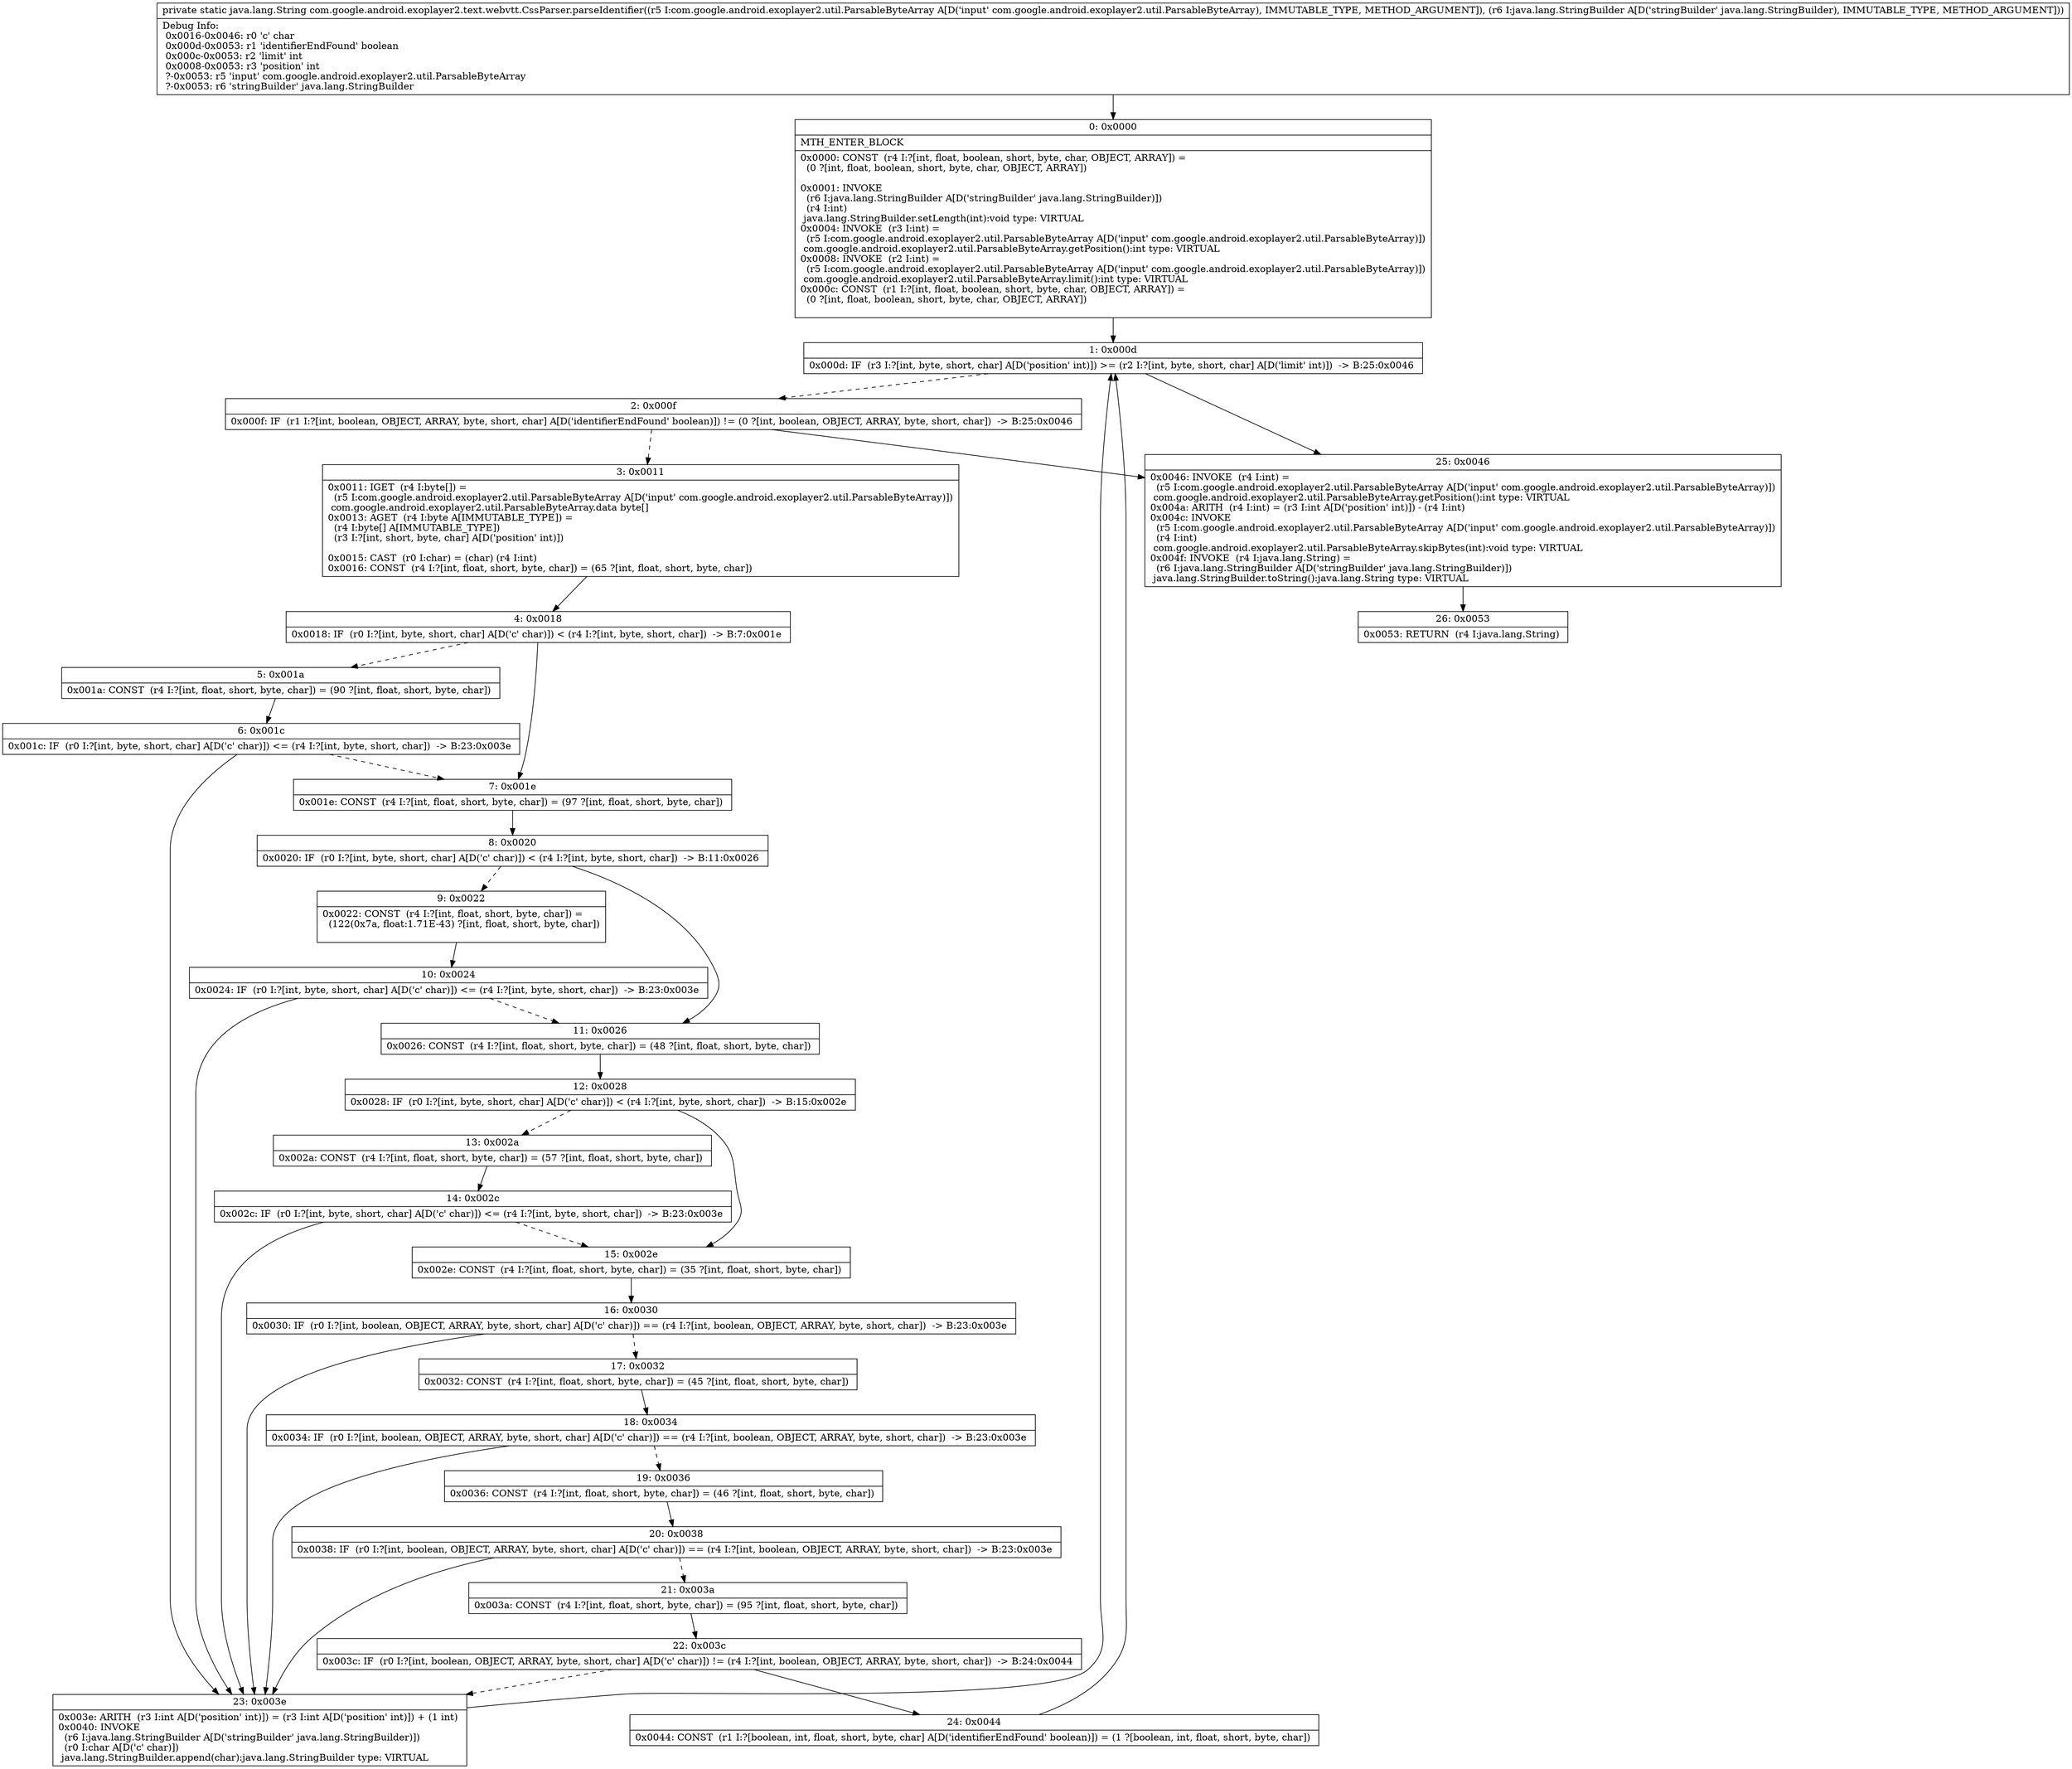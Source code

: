 digraph "CFG forcom.google.android.exoplayer2.text.webvtt.CssParser.parseIdentifier(Lcom\/google\/android\/exoplayer2\/util\/ParsableByteArray;Ljava\/lang\/StringBuilder;)Ljava\/lang\/String;" {
Node_0 [shape=record,label="{0\:\ 0x0000|MTH_ENTER_BLOCK\l|0x0000: CONST  (r4 I:?[int, float, boolean, short, byte, char, OBJECT, ARRAY]) = \l  (0 ?[int, float, boolean, short, byte, char, OBJECT, ARRAY])\l \l0x0001: INVOKE  \l  (r6 I:java.lang.StringBuilder A[D('stringBuilder' java.lang.StringBuilder)])\l  (r4 I:int)\l java.lang.StringBuilder.setLength(int):void type: VIRTUAL \l0x0004: INVOKE  (r3 I:int) = \l  (r5 I:com.google.android.exoplayer2.util.ParsableByteArray A[D('input' com.google.android.exoplayer2.util.ParsableByteArray)])\l com.google.android.exoplayer2.util.ParsableByteArray.getPosition():int type: VIRTUAL \l0x0008: INVOKE  (r2 I:int) = \l  (r5 I:com.google.android.exoplayer2.util.ParsableByteArray A[D('input' com.google.android.exoplayer2.util.ParsableByteArray)])\l com.google.android.exoplayer2.util.ParsableByteArray.limit():int type: VIRTUAL \l0x000c: CONST  (r1 I:?[int, float, boolean, short, byte, char, OBJECT, ARRAY]) = \l  (0 ?[int, float, boolean, short, byte, char, OBJECT, ARRAY])\l \l}"];
Node_1 [shape=record,label="{1\:\ 0x000d|0x000d: IF  (r3 I:?[int, byte, short, char] A[D('position' int)]) \>= (r2 I:?[int, byte, short, char] A[D('limit' int)])  \-\> B:25:0x0046 \l}"];
Node_2 [shape=record,label="{2\:\ 0x000f|0x000f: IF  (r1 I:?[int, boolean, OBJECT, ARRAY, byte, short, char] A[D('identifierEndFound' boolean)]) != (0 ?[int, boolean, OBJECT, ARRAY, byte, short, char])  \-\> B:25:0x0046 \l}"];
Node_3 [shape=record,label="{3\:\ 0x0011|0x0011: IGET  (r4 I:byte[]) = \l  (r5 I:com.google.android.exoplayer2.util.ParsableByteArray A[D('input' com.google.android.exoplayer2.util.ParsableByteArray)])\l com.google.android.exoplayer2.util.ParsableByteArray.data byte[] \l0x0013: AGET  (r4 I:byte A[IMMUTABLE_TYPE]) = \l  (r4 I:byte[] A[IMMUTABLE_TYPE])\l  (r3 I:?[int, short, byte, char] A[D('position' int)])\l \l0x0015: CAST  (r0 I:char) = (char) (r4 I:int) \l0x0016: CONST  (r4 I:?[int, float, short, byte, char]) = (65 ?[int, float, short, byte, char]) \l}"];
Node_4 [shape=record,label="{4\:\ 0x0018|0x0018: IF  (r0 I:?[int, byte, short, char] A[D('c' char)]) \< (r4 I:?[int, byte, short, char])  \-\> B:7:0x001e \l}"];
Node_5 [shape=record,label="{5\:\ 0x001a|0x001a: CONST  (r4 I:?[int, float, short, byte, char]) = (90 ?[int, float, short, byte, char]) \l}"];
Node_6 [shape=record,label="{6\:\ 0x001c|0x001c: IF  (r0 I:?[int, byte, short, char] A[D('c' char)]) \<= (r4 I:?[int, byte, short, char])  \-\> B:23:0x003e \l}"];
Node_7 [shape=record,label="{7\:\ 0x001e|0x001e: CONST  (r4 I:?[int, float, short, byte, char]) = (97 ?[int, float, short, byte, char]) \l}"];
Node_8 [shape=record,label="{8\:\ 0x0020|0x0020: IF  (r0 I:?[int, byte, short, char] A[D('c' char)]) \< (r4 I:?[int, byte, short, char])  \-\> B:11:0x0026 \l}"];
Node_9 [shape=record,label="{9\:\ 0x0022|0x0022: CONST  (r4 I:?[int, float, short, byte, char]) = \l  (122(0x7a, float:1.71E\-43) ?[int, float, short, byte, char])\l \l}"];
Node_10 [shape=record,label="{10\:\ 0x0024|0x0024: IF  (r0 I:?[int, byte, short, char] A[D('c' char)]) \<= (r4 I:?[int, byte, short, char])  \-\> B:23:0x003e \l}"];
Node_11 [shape=record,label="{11\:\ 0x0026|0x0026: CONST  (r4 I:?[int, float, short, byte, char]) = (48 ?[int, float, short, byte, char]) \l}"];
Node_12 [shape=record,label="{12\:\ 0x0028|0x0028: IF  (r0 I:?[int, byte, short, char] A[D('c' char)]) \< (r4 I:?[int, byte, short, char])  \-\> B:15:0x002e \l}"];
Node_13 [shape=record,label="{13\:\ 0x002a|0x002a: CONST  (r4 I:?[int, float, short, byte, char]) = (57 ?[int, float, short, byte, char]) \l}"];
Node_14 [shape=record,label="{14\:\ 0x002c|0x002c: IF  (r0 I:?[int, byte, short, char] A[D('c' char)]) \<= (r4 I:?[int, byte, short, char])  \-\> B:23:0x003e \l}"];
Node_15 [shape=record,label="{15\:\ 0x002e|0x002e: CONST  (r4 I:?[int, float, short, byte, char]) = (35 ?[int, float, short, byte, char]) \l}"];
Node_16 [shape=record,label="{16\:\ 0x0030|0x0030: IF  (r0 I:?[int, boolean, OBJECT, ARRAY, byte, short, char] A[D('c' char)]) == (r4 I:?[int, boolean, OBJECT, ARRAY, byte, short, char])  \-\> B:23:0x003e \l}"];
Node_17 [shape=record,label="{17\:\ 0x0032|0x0032: CONST  (r4 I:?[int, float, short, byte, char]) = (45 ?[int, float, short, byte, char]) \l}"];
Node_18 [shape=record,label="{18\:\ 0x0034|0x0034: IF  (r0 I:?[int, boolean, OBJECT, ARRAY, byte, short, char] A[D('c' char)]) == (r4 I:?[int, boolean, OBJECT, ARRAY, byte, short, char])  \-\> B:23:0x003e \l}"];
Node_19 [shape=record,label="{19\:\ 0x0036|0x0036: CONST  (r4 I:?[int, float, short, byte, char]) = (46 ?[int, float, short, byte, char]) \l}"];
Node_20 [shape=record,label="{20\:\ 0x0038|0x0038: IF  (r0 I:?[int, boolean, OBJECT, ARRAY, byte, short, char] A[D('c' char)]) == (r4 I:?[int, boolean, OBJECT, ARRAY, byte, short, char])  \-\> B:23:0x003e \l}"];
Node_21 [shape=record,label="{21\:\ 0x003a|0x003a: CONST  (r4 I:?[int, float, short, byte, char]) = (95 ?[int, float, short, byte, char]) \l}"];
Node_22 [shape=record,label="{22\:\ 0x003c|0x003c: IF  (r0 I:?[int, boolean, OBJECT, ARRAY, byte, short, char] A[D('c' char)]) != (r4 I:?[int, boolean, OBJECT, ARRAY, byte, short, char])  \-\> B:24:0x0044 \l}"];
Node_23 [shape=record,label="{23\:\ 0x003e|0x003e: ARITH  (r3 I:int A[D('position' int)]) = (r3 I:int A[D('position' int)]) + (1 int) \l0x0040: INVOKE  \l  (r6 I:java.lang.StringBuilder A[D('stringBuilder' java.lang.StringBuilder)])\l  (r0 I:char A[D('c' char)])\l java.lang.StringBuilder.append(char):java.lang.StringBuilder type: VIRTUAL \l}"];
Node_24 [shape=record,label="{24\:\ 0x0044|0x0044: CONST  (r1 I:?[boolean, int, float, short, byte, char] A[D('identifierEndFound' boolean)]) = (1 ?[boolean, int, float, short, byte, char]) \l}"];
Node_25 [shape=record,label="{25\:\ 0x0046|0x0046: INVOKE  (r4 I:int) = \l  (r5 I:com.google.android.exoplayer2.util.ParsableByteArray A[D('input' com.google.android.exoplayer2.util.ParsableByteArray)])\l com.google.android.exoplayer2.util.ParsableByteArray.getPosition():int type: VIRTUAL \l0x004a: ARITH  (r4 I:int) = (r3 I:int A[D('position' int)]) \- (r4 I:int) \l0x004c: INVOKE  \l  (r5 I:com.google.android.exoplayer2.util.ParsableByteArray A[D('input' com.google.android.exoplayer2.util.ParsableByteArray)])\l  (r4 I:int)\l com.google.android.exoplayer2.util.ParsableByteArray.skipBytes(int):void type: VIRTUAL \l0x004f: INVOKE  (r4 I:java.lang.String) = \l  (r6 I:java.lang.StringBuilder A[D('stringBuilder' java.lang.StringBuilder)])\l java.lang.StringBuilder.toString():java.lang.String type: VIRTUAL \l}"];
Node_26 [shape=record,label="{26\:\ 0x0053|0x0053: RETURN  (r4 I:java.lang.String) \l}"];
MethodNode[shape=record,label="{private static java.lang.String com.google.android.exoplayer2.text.webvtt.CssParser.parseIdentifier((r5 I:com.google.android.exoplayer2.util.ParsableByteArray A[D('input' com.google.android.exoplayer2.util.ParsableByteArray), IMMUTABLE_TYPE, METHOD_ARGUMENT]), (r6 I:java.lang.StringBuilder A[D('stringBuilder' java.lang.StringBuilder), IMMUTABLE_TYPE, METHOD_ARGUMENT]))  | Debug Info:\l  0x0016\-0x0046: r0 'c' char\l  0x000d\-0x0053: r1 'identifierEndFound' boolean\l  0x000c\-0x0053: r2 'limit' int\l  0x0008\-0x0053: r3 'position' int\l  ?\-0x0053: r5 'input' com.google.android.exoplayer2.util.ParsableByteArray\l  ?\-0x0053: r6 'stringBuilder' java.lang.StringBuilder\l}"];
MethodNode -> Node_0;
Node_0 -> Node_1;
Node_1 -> Node_2[style=dashed];
Node_1 -> Node_25;
Node_2 -> Node_3[style=dashed];
Node_2 -> Node_25;
Node_3 -> Node_4;
Node_4 -> Node_5[style=dashed];
Node_4 -> Node_7;
Node_5 -> Node_6;
Node_6 -> Node_7[style=dashed];
Node_6 -> Node_23;
Node_7 -> Node_8;
Node_8 -> Node_9[style=dashed];
Node_8 -> Node_11;
Node_9 -> Node_10;
Node_10 -> Node_11[style=dashed];
Node_10 -> Node_23;
Node_11 -> Node_12;
Node_12 -> Node_13[style=dashed];
Node_12 -> Node_15;
Node_13 -> Node_14;
Node_14 -> Node_15[style=dashed];
Node_14 -> Node_23;
Node_15 -> Node_16;
Node_16 -> Node_17[style=dashed];
Node_16 -> Node_23;
Node_17 -> Node_18;
Node_18 -> Node_19[style=dashed];
Node_18 -> Node_23;
Node_19 -> Node_20;
Node_20 -> Node_21[style=dashed];
Node_20 -> Node_23;
Node_21 -> Node_22;
Node_22 -> Node_23[style=dashed];
Node_22 -> Node_24;
Node_23 -> Node_1;
Node_24 -> Node_1;
Node_25 -> Node_26;
}

